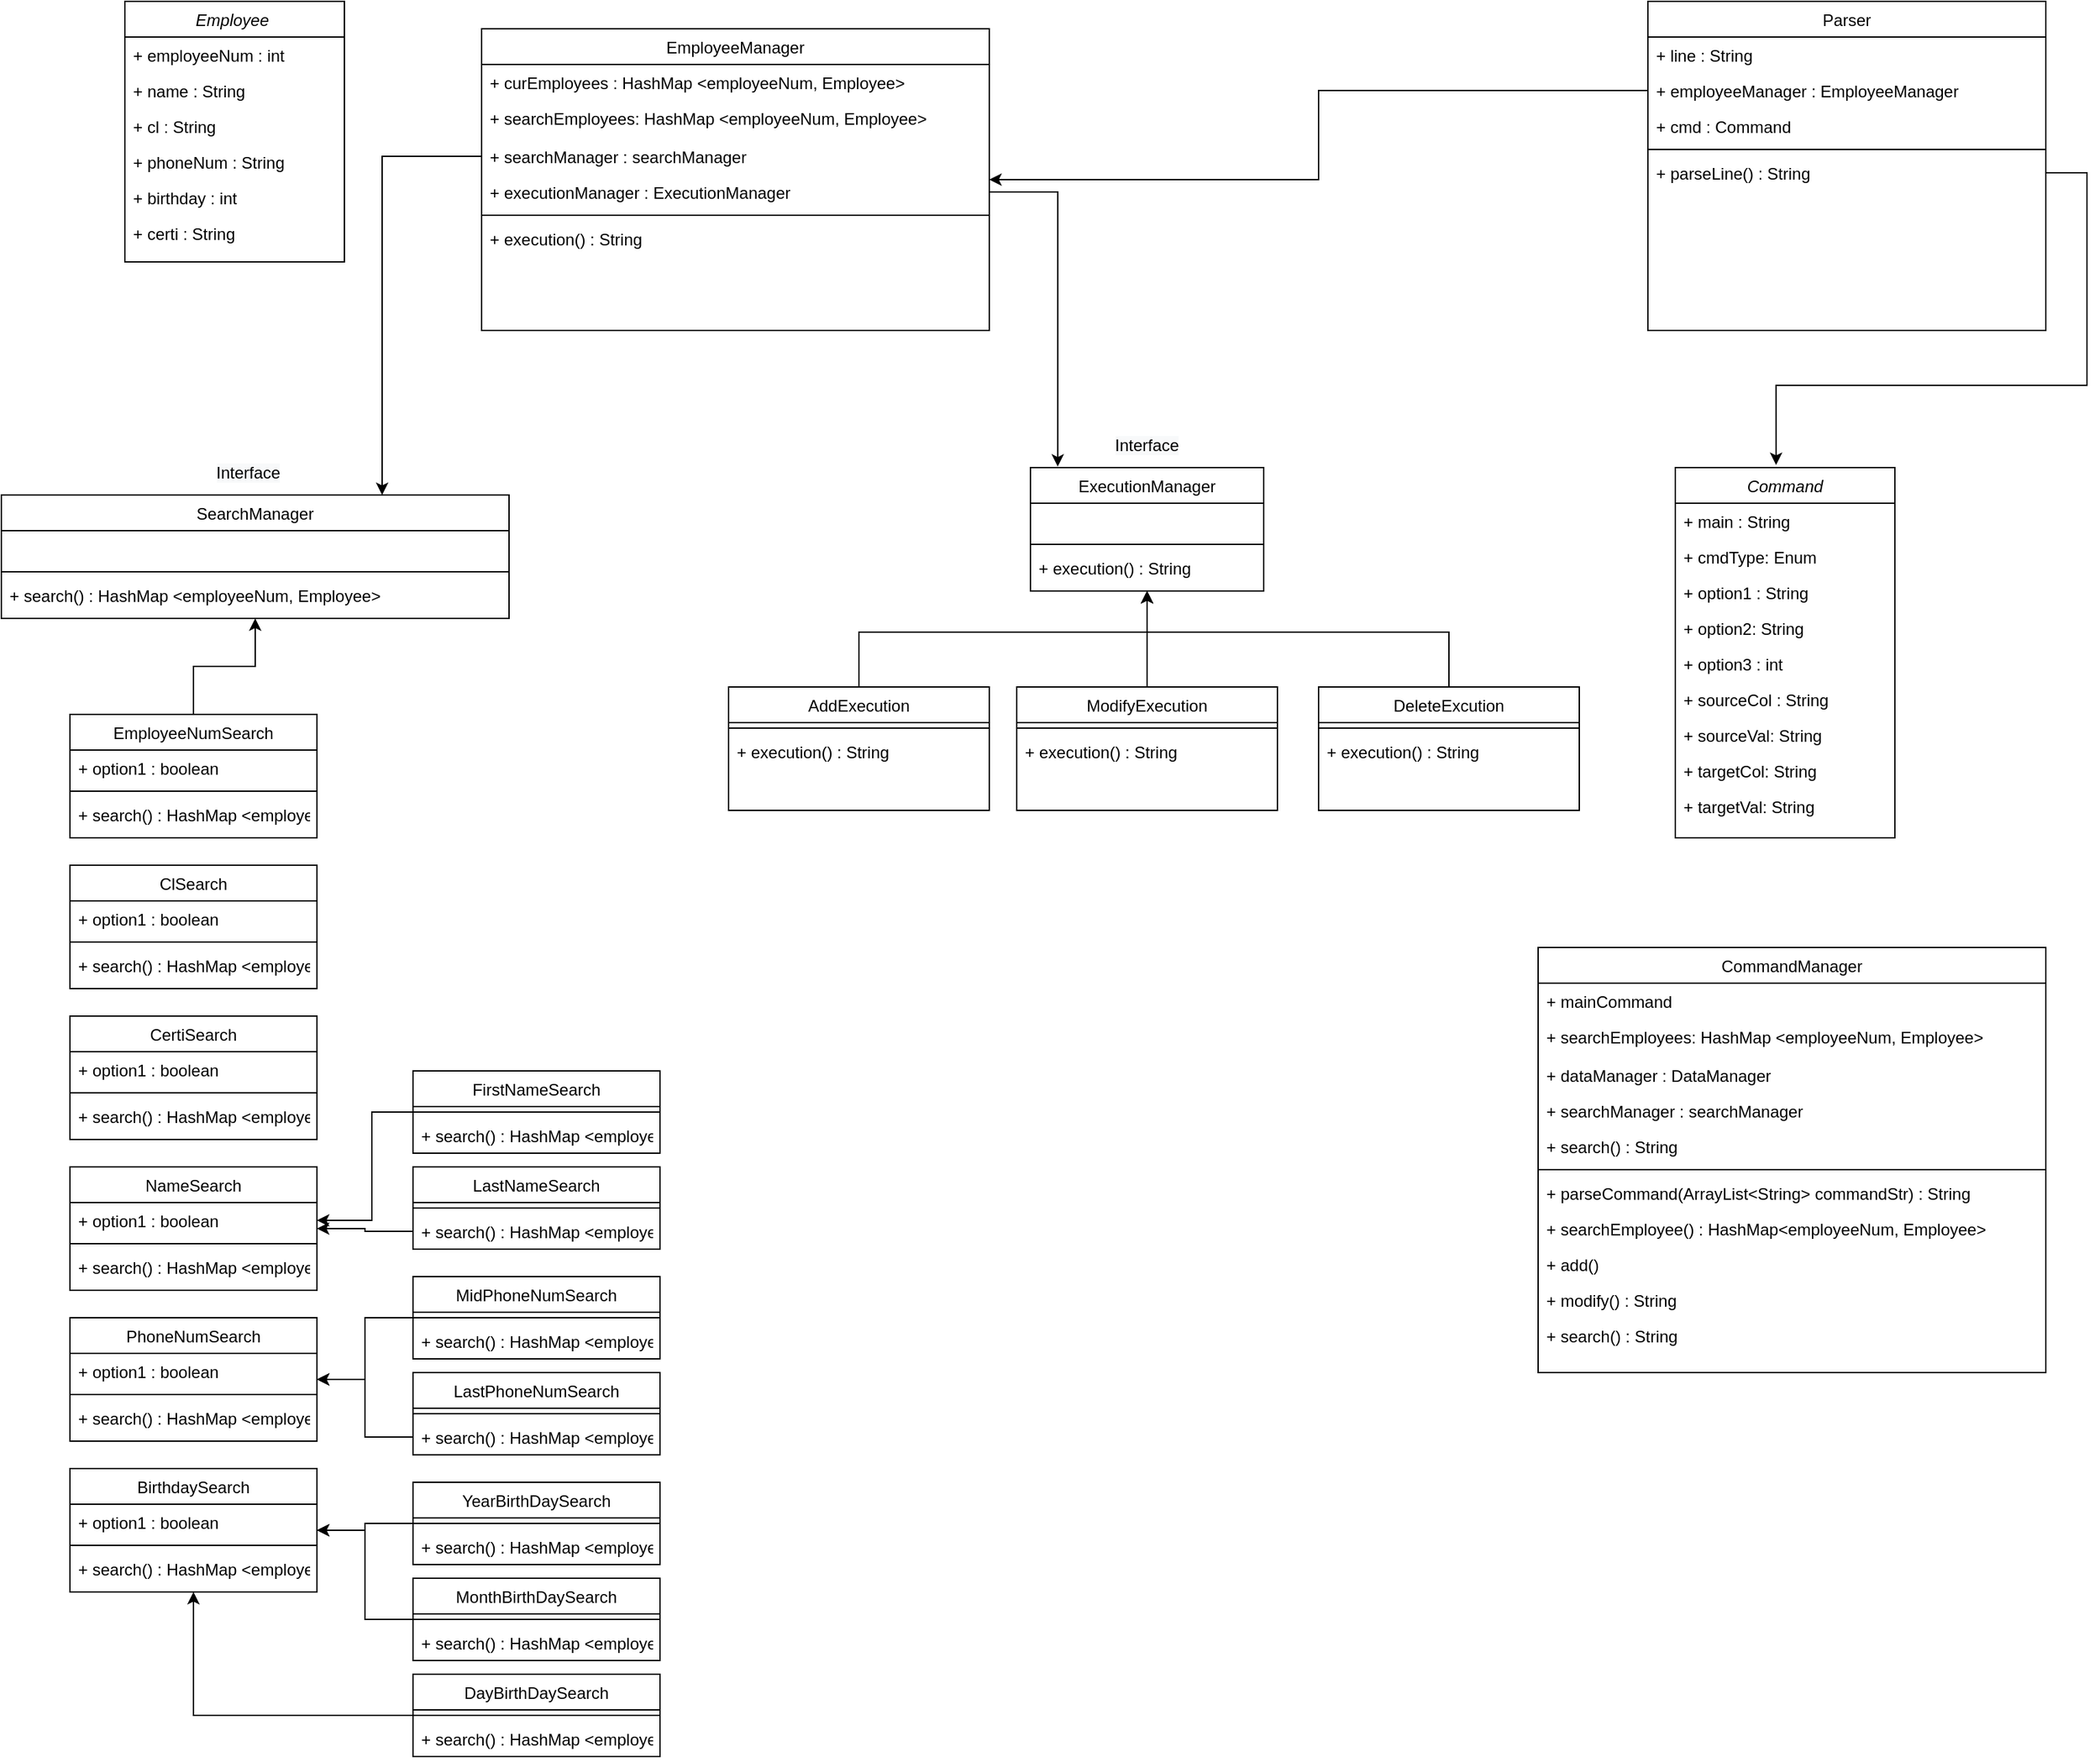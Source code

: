 <mxfile version="17.1.3" type="github">
  <diagram id="C5RBs43oDa-KdzZeNtuy" name="Page-1">
    <mxGraphModel dx="1673" dy="896" grid="1" gridSize="10" guides="1" tooltips="1" connect="1" arrows="1" fold="1" page="1" pageScale="1" pageWidth="2336" pageHeight="1654" math="0" shadow="0">
      <root>
        <mxCell id="WIyWlLk6GJQsqaUBKTNV-0" />
        <mxCell id="WIyWlLk6GJQsqaUBKTNV-1" parent="WIyWlLk6GJQsqaUBKTNV-0" />
        <mxCell id="zkfFHV4jXpPFQw0GAbJ--0" value="Employee " style="swimlane;fontStyle=2;align=center;verticalAlign=top;childLayout=stackLayout;horizontal=1;startSize=26;horizontalStack=0;resizeParent=1;resizeLast=0;collapsible=1;marginBottom=0;rounded=0;shadow=0;strokeWidth=1;" parent="WIyWlLk6GJQsqaUBKTNV-1" vertex="1">
          <mxGeometry x="100" y="180" width="160" height="190" as="geometry">
            <mxRectangle x="230" y="140" width="160" height="26" as="alternateBounds" />
          </mxGeometry>
        </mxCell>
        <mxCell id="zkfFHV4jXpPFQw0GAbJ--1" value="+ employeeNum : int" style="text;align=left;verticalAlign=top;spacingLeft=4;spacingRight=4;overflow=hidden;rotatable=0;points=[[0,0.5],[1,0.5]];portConstraint=eastwest;" parent="zkfFHV4jXpPFQw0GAbJ--0" vertex="1">
          <mxGeometry y="26" width="160" height="26" as="geometry" />
        </mxCell>
        <mxCell id="zkfFHV4jXpPFQw0GAbJ--2" value="+ name : String" style="text;align=left;verticalAlign=top;spacingLeft=4;spacingRight=4;overflow=hidden;rotatable=0;points=[[0,0.5],[1,0.5]];portConstraint=eastwest;rounded=0;shadow=0;html=0;" parent="zkfFHV4jXpPFQw0GAbJ--0" vertex="1">
          <mxGeometry y="52" width="160" height="26" as="geometry" />
        </mxCell>
        <mxCell id="zkfFHV4jXpPFQw0GAbJ--3" value="+ cl : String" style="text;align=left;verticalAlign=top;spacingLeft=4;spacingRight=4;overflow=hidden;rotatable=0;points=[[0,0.5],[1,0.5]];portConstraint=eastwest;rounded=0;shadow=0;html=0;" parent="zkfFHV4jXpPFQw0GAbJ--0" vertex="1">
          <mxGeometry y="78" width="160" height="26" as="geometry" />
        </mxCell>
        <mxCell id="xc-bG-OozDcKseXhNq61-0" value="+ phoneNum : String" style="text;align=left;verticalAlign=top;spacingLeft=4;spacingRight=4;overflow=hidden;rotatable=0;points=[[0,0.5],[1,0.5]];portConstraint=eastwest;rounded=0;shadow=0;html=0;" vertex="1" parent="zkfFHV4jXpPFQw0GAbJ--0">
          <mxGeometry y="104" width="160" height="26" as="geometry" />
        </mxCell>
        <mxCell id="xc-bG-OozDcKseXhNq61-1" value="+ birthday : int" style="text;align=left;verticalAlign=top;spacingLeft=4;spacingRight=4;overflow=hidden;rotatable=0;points=[[0,0.5],[1,0.5]];portConstraint=eastwest;rounded=0;shadow=0;html=0;" vertex="1" parent="zkfFHV4jXpPFQw0GAbJ--0">
          <mxGeometry y="130" width="160" height="26" as="geometry" />
        </mxCell>
        <mxCell id="xc-bG-OozDcKseXhNq61-2" value="+ certi : String" style="text;align=left;verticalAlign=top;spacingLeft=4;spacingRight=4;overflow=hidden;rotatable=0;points=[[0,0.5],[1,0.5]];portConstraint=eastwest;rounded=0;shadow=0;html=0;" vertex="1" parent="zkfFHV4jXpPFQw0GAbJ--0">
          <mxGeometry y="156" width="160" height="26" as="geometry" />
        </mxCell>
        <mxCell id="zkfFHV4jXpPFQw0GAbJ--17" value="EmployeeManager" style="swimlane;fontStyle=0;align=center;verticalAlign=top;childLayout=stackLayout;horizontal=1;startSize=26;horizontalStack=0;resizeParent=1;resizeLast=0;collapsible=1;marginBottom=0;rounded=0;shadow=0;strokeWidth=1;" parent="WIyWlLk6GJQsqaUBKTNV-1" vertex="1">
          <mxGeometry x="360" y="200" width="370" height="220" as="geometry">
            <mxRectangle x="550" y="140" width="160" height="26" as="alternateBounds" />
          </mxGeometry>
        </mxCell>
        <mxCell id="zkfFHV4jXpPFQw0GAbJ--18" value="+ curEmployees : HashMap &lt;employeeNum, Employee&gt;" style="text;align=left;verticalAlign=top;spacingLeft=4;spacingRight=4;overflow=hidden;rotatable=0;points=[[0,0.5],[1,0.5]];portConstraint=eastwest;" parent="zkfFHV4jXpPFQw0GAbJ--17" vertex="1">
          <mxGeometry y="26" width="370" height="26" as="geometry" />
        </mxCell>
        <mxCell id="zkfFHV4jXpPFQw0GAbJ--22" value="+ searchEmployees: HashMap &lt;employeeNum, Employee&gt;" style="text;align=left;verticalAlign=top;spacingLeft=4;spacingRight=4;overflow=hidden;rotatable=0;points=[[0,0.5],[1,0.5]];portConstraint=eastwest;rounded=0;shadow=0;html=0;" parent="zkfFHV4jXpPFQw0GAbJ--17" vertex="1">
          <mxGeometry y="52" width="370" height="28" as="geometry" />
        </mxCell>
        <mxCell id="xc-bG-OozDcKseXhNq61-7" value="+ searchManager : searchManager" style="text;align=left;verticalAlign=top;spacingLeft=4;spacingRight=4;overflow=hidden;rotatable=0;points=[[0,0.5],[1,0.5]];portConstraint=eastwest;" vertex="1" parent="zkfFHV4jXpPFQw0GAbJ--17">
          <mxGeometry y="80" width="370" height="26" as="geometry" />
        </mxCell>
        <mxCell id="xc-bG-OozDcKseXhNq61-8" value="+ executionManager : ExecutionManager" style="text;align=left;verticalAlign=top;spacingLeft=4;spacingRight=4;overflow=hidden;rotatable=0;points=[[0,0.5],[1,0.5]];portConstraint=eastwest;" vertex="1" parent="zkfFHV4jXpPFQw0GAbJ--17">
          <mxGeometry y="106" width="370" height="26" as="geometry" />
        </mxCell>
        <mxCell id="zkfFHV4jXpPFQw0GAbJ--23" value="" style="line;html=1;strokeWidth=1;align=left;verticalAlign=middle;spacingTop=-1;spacingLeft=3;spacingRight=3;rotatable=0;labelPosition=right;points=[];portConstraint=eastwest;" parent="zkfFHV4jXpPFQw0GAbJ--17" vertex="1">
          <mxGeometry y="132" width="370" height="8" as="geometry" />
        </mxCell>
        <mxCell id="xc-bG-OozDcKseXhNq61-9" value="+ execution() : String " style="text;align=left;verticalAlign=top;spacingLeft=4;spacingRight=4;overflow=hidden;rotatable=0;points=[[0,0.5],[1,0.5]];portConstraint=eastwest;" vertex="1" parent="zkfFHV4jXpPFQw0GAbJ--17">
          <mxGeometry y="140" width="370" height="26" as="geometry" />
        </mxCell>
        <mxCell id="xc-bG-OozDcKseXhNq61-25" value="CommandManager" style="swimlane;fontStyle=0;align=center;verticalAlign=top;childLayout=stackLayout;horizontal=1;startSize=26;horizontalStack=0;resizeParent=1;resizeLast=0;collapsible=1;marginBottom=0;rounded=0;shadow=0;strokeWidth=1;" vertex="1" parent="WIyWlLk6GJQsqaUBKTNV-1">
          <mxGeometry x="1130" y="870" width="370" height="310" as="geometry">
            <mxRectangle x="550" y="140" width="160" height="26" as="alternateBounds" />
          </mxGeometry>
        </mxCell>
        <mxCell id="xc-bG-OozDcKseXhNq61-26" value="+ mainCommand" style="text;align=left;verticalAlign=top;spacingLeft=4;spacingRight=4;overflow=hidden;rotatable=0;points=[[0,0.5],[1,0.5]];portConstraint=eastwest;" vertex="1" parent="xc-bG-OozDcKseXhNq61-25">
          <mxGeometry y="26" width="370" height="26" as="geometry" />
        </mxCell>
        <mxCell id="xc-bG-OozDcKseXhNq61-27" value="+ searchEmployees: HashMap &lt;employeeNum, Employee&gt;" style="text;align=left;verticalAlign=top;spacingLeft=4;spacingRight=4;overflow=hidden;rotatable=0;points=[[0,0.5],[1,0.5]];portConstraint=eastwest;rounded=0;shadow=0;html=0;" vertex="1" parent="xc-bG-OozDcKseXhNq61-25">
          <mxGeometry y="52" width="370" height="28" as="geometry" />
        </mxCell>
        <mxCell id="xc-bG-OozDcKseXhNq61-28" value="+ dataManager : DataManager" style="text;align=left;verticalAlign=top;spacingLeft=4;spacingRight=4;overflow=hidden;rotatable=0;points=[[0,0.5],[1,0.5]];portConstraint=eastwest;" vertex="1" parent="xc-bG-OozDcKseXhNq61-25">
          <mxGeometry y="80" width="370" height="26" as="geometry" />
        </mxCell>
        <mxCell id="xc-bG-OozDcKseXhNq61-29" value="+ searchManager : searchManager" style="text;align=left;verticalAlign=top;spacingLeft=4;spacingRight=4;overflow=hidden;rotatable=0;points=[[0,0.5],[1,0.5]];portConstraint=eastwest;" vertex="1" parent="xc-bG-OozDcKseXhNq61-25">
          <mxGeometry y="106" width="370" height="26" as="geometry" />
        </mxCell>
        <mxCell id="xc-bG-OozDcKseXhNq61-30" value="+ search() : String " style="text;align=left;verticalAlign=top;spacingLeft=4;spacingRight=4;overflow=hidden;rotatable=0;points=[[0,0.5],[1,0.5]];portConstraint=eastwest;" vertex="1" parent="xc-bG-OozDcKseXhNq61-25">
          <mxGeometry y="132" width="370" height="26" as="geometry" />
        </mxCell>
        <mxCell id="xc-bG-OozDcKseXhNq61-31" value="" style="line;html=1;strokeWidth=1;align=left;verticalAlign=middle;spacingTop=-1;spacingLeft=3;spacingRight=3;rotatable=0;labelPosition=right;points=[];portConstraint=eastwest;" vertex="1" parent="xc-bG-OozDcKseXhNq61-25">
          <mxGeometry y="158" width="370" height="8" as="geometry" />
        </mxCell>
        <mxCell id="xc-bG-OozDcKseXhNq61-32" value="+ parseCommand(ArrayList&lt;String&gt; commandStr) : String " style="text;align=left;verticalAlign=top;spacingLeft=4;spacingRight=4;overflow=hidden;rotatable=0;points=[[0,0.5],[1,0.5]];portConstraint=eastwest;" vertex="1" parent="xc-bG-OozDcKseXhNq61-25">
          <mxGeometry y="166" width="370" height="26" as="geometry" />
        </mxCell>
        <mxCell id="xc-bG-OozDcKseXhNq61-33" value="+ searchEmployee() : HashMap&lt;employeeNum, Employee&gt; " style="text;align=left;verticalAlign=top;spacingLeft=4;spacingRight=4;overflow=hidden;rotatable=0;points=[[0,0.5],[1,0.5]];portConstraint=eastwest;" vertex="1" parent="xc-bG-OozDcKseXhNq61-25">
          <mxGeometry y="192" width="370" height="26" as="geometry" />
        </mxCell>
        <mxCell id="xc-bG-OozDcKseXhNq61-34" value="+ add() " style="text;align=left;verticalAlign=top;spacingLeft=4;spacingRight=4;overflow=hidden;rotatable=0;points=[[0,0.5],[1,0.5]];portConstraint=eastwest;" vertex="1" parent="xc-bG-OozDcKseXhNq61-25">
          <mxGeometry y="218" width="370" height="26" as="geometry" />
        </mxCell>
        <mxCell id="xc-bG-OozDcKseXhNq61-35" value="+ modify() : String " style="text;align=left;verticalAlign=top;spacingLeft=4;spacingRight=4;overflow=hidden;rotatable=0;points=[[0,0.5],[1,0.5]];portConstraint=eastwest;" vertex="1" parent="xc-bG-OozDcKseXhNq61-25">
          <mxGeometry y="244" width="370" height="26" as="geometry" />
        </mxCell>
        <mxCell id="xc-bG-OozDcKseXhNq61-36" value="+ search() : String " style="text;align=left;verticalAlign=top;spacingLeft=4;spacingRight=4;overflow=hidden;rotatable=0;points=[[0,0.5],[1,0.5]];portConstraint=eastwest;" vertex="1" parent="xc-bG-OozDcKseXhNq61-25">
          <mxGeometry y="270" width="370" height="26" as="geometry" />
        </mxCell>
        <mxCell id="xc-bG-OozDcKseXhNq61-37" value="Command" style="swimlane;fontStyle=2;align=center;verticalAlign=top;childLayout=stackLayout;horizontal=1;startSize=26;horizontalStack=0;resizeParent=1;resizeLast=0;collapsible=1;marginBottom=0;rounded=0;shadow=0;strokeWidth=1;" vertex="1" parent="WIyWlLk6GJQsqaUBKTNV-1">
          <mxGeometry x="1230" y="520" width="160" height="270" as="geometry">
            <mxRectangle x="230" y="140" width="160" height="26" as="alternateBounds" />
          </mxGeometry>
        </mxCell>
        <mxCell id="xc-bG-OozDcKseXhNq61-38" value="+ main : String" style="text;align=left;verticalAlign=top;spacingLeft=4;spacingRight=4;overflow=hidden;rotatable=0;points=[[0,0.5],[1,0.5]];portConstraint=eastwest;" vertex="1" parent="xc-bG-OozDcKseXhNq61-37">
          <mxGeometry y="26" width="160" height="26" as="geometry" />
        </mxCell>
        <mxCell id="xc-bG-OozDcKseXhNq61-39" value="+ cmdType: Enum" style="text;align=left;verticalAlign=top;spacingLeft=4;spacingRight=4;overflow=hidden;rotatable=0;points=[[0,0.5],[1,0.5]];portConstraint=eastwest;rounded=0;shadow=0;html=0;" vertex="1" parent="xc-bG-OozDcKseXhNq61-37">
          <mxGeometry y="52" width="160" height="26" as="geometry" />
        </mxCell>
        <mxCell id="xc-bG-OozDcKseXhNq61-40" value="+ option1 : String" style="text;align=left;verticalAlign=top;spacingLeft=4;spacingRight=4;overflow=hidden;rotatable=0;points=[[0,0.5],[1,0.5]];portConstraint=eastwest;rounded=0;shadow=0;html=0;" vertex="1" parent="xc-bG-OozDcKseXhNq61-37">
          <mxGeometry y="78" width="160" height="26" as="geometry" />
        </mxCell>
        <mxCell id="xc-bG-OozDcKseXhNq61-41" value="+ option2: String" style="text;align=left;verticalAlign=top;spacingLeft=4;spacingRight=4;overflow=hidden;rotatable=0;points=[[0,0.5],[1,0.5]];portConstraint=eastwest;rounded=0;shadow=0;html=0;" vertex="1" parent="xc-bG-OozDcKseXhNq61-37">
          <mxGeometry y="104" width="160" height="26" as="geometry" />
        </mxCell>
        <mxCell id="xc-bG-OozDcKseXhNq61-42" value="+ option3 : int" style="text;align=left;verticalAlign=top;spacingLeft=4;spacingRight=4;overflow=hidden;rotatable=0;points=[[0,0.5],[1,0.5]];portConstraint=eastwest;rounded=0;shadow=0;html=0;" vertex="1" parent="xc-bG-OozDcKseXhNq61-37">
          <mxGeometry y="130" width="160" height="26" as="geometry" />
        </mxCell>
        <mxCell id="xc-bG-OozDcKseXhNq61-43" value="+ sourceCol : String" style="text;align=left;verticalAlign=top;spacingLeft=4;spacingRight=4;overflow=hidden;rotatable=0;points=[[0,0.5],[1,0.5]];portConstraint=eastwest;rounded=0;shadow=0;html=0;" vertex="1" parent="xc-bG-OozDcKseXhNq61-37">
          <mxGeometry y="156" width="160" height="26" as="geometry" />
        </mxCell>
        <mxCell id="xc-bG-OozDcKseXhNq61-61" value="+ sourceVal: String" style="text;align=left;verticalAlign=top;spacingLeft=4;spacingRight=4;overflow=hidden;rotatable=0;points=[[0,0.5],[1,0.5]];portConstraint=eastwest;rounded=0;shadow=0;html=0;" vertex="1" parent="xc-bG-OozDcKseXhNq61-37">
          <mxGeometry y="182" width="160" height="26" as="geometry" />
        </mxCell>
        <mxCell id="xc-bG-OozDcKseXhNq61-62" value="+ targetCol: String" style="text;align=left;verticalAlign=top;spacingLeft=4;spacingRight=4;overflow=hidden;rotatable=0;points=[[0,0.5],[1,0.5]];portConstraint=eastwest;rounded=0;shadow=0;html=0;" vertex="1" parent="xc-bG-OozDcKseXhNq61-37">
          <mxGeometry y="208" width="160" height="26" as="geometry" />
        </mxCell>
        <mxCell id="xc-bG-OozDcKseXhNq61-63" value="+ targetVal: String" style="text;align=left;verticalAlign=top;spacingLeft=4;spacingRight=4;overflow=hidden;rotatable=0;points=[[0,0.5],[1,0.5]];portConstraint=eastwest;rounded=0;shadow=0;html=0;" vertex="1" parent="xc-bG-OozDcKseXhNq61-37">
          <mxGeometry y="234" width="160" height="26" as="geometry" />
        </mxCell>
        <mxCell id="xc-bG-OozDcKseXhNq61-44" value="Parser" style="swimlane;fontStyle=0;align=center;verticalAlign=top;childLayout=stackLayout;horizontal=1;startSize=26;horizontalStack=0;resizeParent=1;resizeLast=0;collapsible=1;marginBottom=0;rounded=0;shadow=0;strokeWidth=1;" vertex="1" parent="WIyWlLk6GJQsqaUBKTNV-1">
          <mxGeometry x="1210" y="180" width="290" height="240" as="geometry">
            <mxRectangle x="550" y="140" width="160" height="26" as="alternateBounds" />
          </mxGeometry>
        </mxCell>
        <mxCell id="xc-bG-OozDcKseXhNq61-45" value="+ line : String" style="text;align=left;verticalAlign=top;spacingLeft=4;spacingRight=4;overflow=hidden;rotatable=0;points=[[0,0.5],[1,0.5]];portConstraint=eastwest;" vertex="1" parent="xc-bG-OozDcKseXhNq61-44">
          <mxGeometry y="26" width="290" height="26" as="geometry" />
        </mxCell>
        <mxCell id="xc-bG-OozDcKseXhNq61-51" value="+ employeeManager : EmployeeManager" style="text;align=left;verticalAlign=top;spacingLeft=4;spacingRight=4;overflow=hidden;rotatable=0;points=[[0,0.5],[1,0.5]];portConstraint=eastwest;" vertex="1" parent="xc-bG-OozDcKseXhNq61-44">
          <mxGeometry y="52" width="290" height="26" as="geometry" />
        </mxCell>
        <mxCell id="xc-bG-OozDcKseXhNq61-183" value="+ cmd : Command" style="text;align=left;verticalAlign=top;spacingLeft=4;spacingRight=4;overflow=hidden;rotatable=0;points=[[0,0.5],[1,0.5]];portConstraint=eastwest;" vertex="1" parent="xc-bG-OozDcKseXhNq61-44">
          <mxGeometry y="78" width="290" height="26" as="geometry" />
        </mxCell>
        <mxCell id="xc-bG-OozDcKseXhNq61-50" value="" style="line;html=1;strokeWidth=1;align=left;verticalAlign=middle;spacingTop=-1;spacingLeft=3;spacingRight=3;rotatable=0;labelPosition=right;points=[];portConstraint=eastwest;" vertex="1" parent="xc-bG-OozDcKseXhNq61-44">
          <mxGeometry y="104" width="290" height="8" as="geometry" />
        </mxCell>
        <mxCell id="xc-bG-OozDcKseXhNq61-182" value="+ parseLine() : String " style="text;align=left;verticalAlign=top;spacingLeft=4;spacingRight=4;overflow=hidden;rotatable=0;points=[[0,0.5],[1,0.5]];portConstraint=eastwest;" vertex="1" parent="xc-bG-OozDcKseXhNq61-44">
          <mxGeometry y="112" width="290" height="26" as="geometry" />
        </mxCell>
        <mxCell id="xc-bG-OozDcKseXhNq61-64" value="ExecutionManager" style="swimlane;fontStyle=0;align=center;verticalAlign=top;childLayout=stackLayout;horizontal=1;startSize=26;horizontalStack=0;resizeParent=1;resizeLast=0;collapsible=1;marginBottom=0;rounded=0;shadow=0;strokeWidth=1;" vertex="1" parent="WIyWlLk6GJQsqaUBKTNV-1">
          <mxGeometry x="760" y="520" width="170" height="90" as="geometry">
            <mxRectangle x="550" y="140" width="160" height="26" as="alternateBounds" />
          </mxGeometry>
        </mxCell>
        <mxCell id="xc-bG-OozDcKseXhNq61-65" value=" " style="text;align=left;verticalAlign=top;spacingLeft=4;spacingRight=4;overflow=hidden;rotatable=0;points=[[0,0.5],[1,0.5]];portConstraint=eastwest;" vertex="1" parent="xc-bG-OozDcKseXhNq61-64">
          <mxGeometry y="26" width="170" height="26" as="geometry" />
        </mxCell>
        <mxCell id="xc-bG-OozDcKseXhNq61-70" value="" style="line;html=1;strokeWidth=1;align=left;verticalAlign=middle;spacingTop=-1;spacingLeft=3;spacingRight=3;rotatable=0;labelPosition=right;points=[];portConstraint=eastwest;" vertex="1" parent="xc-bG-OozDcKseXhNq61-64">
          <mxGeometry y="52" width="170" height="8" as="geometry" />
        </mxCell>
        <mxCell id="xc-bG-OozDcKseXhNq61-91" value="+ execution() : String" style="text;align=left;verticalAlign=top;spacingLeft=4;spacingRight=4;overflow=hidden;rotatable=0;points=[[0,0.5],[1,0.5]];portConstraint=eastwest;" vertex="1" parent="xc-bG-OozDcKseXhNq61-64">
          <mxGeometry y="60" width="170" height="26" as="geometry" />
        </mxCell>
        <mxCell id="xc-bG-OozDcKseXhNq61-76" value="&lt;span style=&quot;color: rgb(0, 0, 0); font-family: helvetica; font-size: 12px; font-style: normal; font-weight: 400; letter-spacing: normal; text-indent: 0px; text-transform: none; word-spacing: 0px; background-color: rgb(248, 249, 250); display: inline; float: none;&quot;&gt;Interface&lt;/span&gt;" style="text;whiteSpace=wrap;html=1;align=center;" vertex="1" parent="WIyWlLk6GJQsqaUBKTNV-1">
          <mxGeometry x="805" y="490" width="80" height="30" as="geometry" />
        </mxCell>
        <mxCell id="xc-bG-OozDcKseXhNq61-96" style="edgeStyle=orthogonalEdgeStyle;rounded=0;orthogonalLoop=1;jettySize=auto;html=1;" edge="1" parent="WIyWlLk6GJQsqaUBKTNV-1" source="xc-bG-OozDcKseXhNq61-77" target="xc-bG-OozDcKseXhNq61-64">
          <mxGeometry relative="1" as="geometry">
            <Array as="points">
              <mxPoint x="635" y="640" />
              <mxPoint x="845" y="640" />
            </Array>
          </mxGeometry>
        </mxCell>
        <mxCell id="xc-bG-OozDcKseXhNq61-77" value="AddExecution" style="swimlane;fontStyle=0;align=center;verticalAlign=top;childLayout=stackLayout;horizontal=1;startSize=26;horizontalStack=0;resizeParent=1;resizeLast=0;collapsible=1;marginBottom=0;rounded=0;shadow=0;strokeWidth=1;" vertex="1" parent="WIyWlLk6GJQsqaUBKTNV-1">
          <mxGeometry x="540" y="680" width="190" height="90" as="geometry">
            <mxRectangle x="550" y="140" width="160" height="26" as="alternateBounds" />
          </mxGeometry>
        </mxCell>
        <mxCell id="xc-bG-OozDcKseXhNq61-79" value="" style="line;html=1;strokeWidth=1;align=left;verticalAlign=middle;spacingTop=-1;spacingLeft=3;spacingRight=3;rotatable=0;labelPosition=right;points=[];portConstraint=eastwest;" vertex="1" parent="xc-bG-OozDcKseXhNq61-77">
          <mxGeometry y="26" width="190" height="8" as="geometry" />
        </mxCell>
        <mxCell id="xc-bG-OozDcKseXhNq61-103" value="+ execution() : String" style="text;align=left;verticalAlign=top;spacingLeft=4;spacingRight=4;overflow=hidden;rotatable=0;points=[[0,0.5],[1,0.5]];portConstraint=eastwest;" vertex="1" parent="xc-bG-OozDcKseXhNq61-77">
          <mxGeometry y="34" width="190" height="26" as="geometry" />
        </mxCell>
        <mxCell id="xc-bG-OozDcKseXhNq61-110" style="edgeStyle=orthogonalEdgeStyle;rounded=0;orthogonalLoop=1;jettySize=auto;html=1;" edge="1" parent="WIyWlLk6GJQsqaUBKTNV-1" source="xc-bG-OozDcKseXhNq61-81" target="xc-bG-OozDcKseXhNq61-106">
          <mxGeometry relative="1" as="geometry" />
        </mxCell>
        <mxCell id="xc-bG-OozDcKseXhNq61-81" value="EmployeeNumSearch" style="swimlane;fontStyle=0;align=center;verticalAlign=top;childLayout=stackLayout;horizontal=1;startSize=26;horizontalStack=0;resizeParent=1;resizeLast=0;collapsible=1;marginBottom=0;rounded=0;shadow=0;strokeWidth=1;" vertex="1" parent="WIyWlLk6GJQsqaUBKTNV-1">
          <mxGeometry x="60" y="700" width="180" height="90" as="geometry">
            <mxRectangle x="550" y="140" width="160" height="26" as="alternateBounds" />
          </mxGeometry>
        </mxCell>
        <mxCell id="xc-bG-OozDcKseXhNq61-82" value="+ option1 : boolean" style="text;align=left;verticalAlign=top;spacingLeft=4;spacingRight=4;overflow=hidden;rotatable=0;points=[[0,0.5],[1,0.5]];portConstraint=eastwest;" vertex="1" parent="xc-bG-OozDcKseXhNq61-81">
          <mxGeometry y="26" width="180" height="26" as="geometry" />
        </mxCell>
        <mxCell id="xc-bG-OozDcKseXhNq61-83" value="" style="line;html=1;strokeWidth=1;align=left;verticalAlign=middle;spacingTop=-1;spacingLeft=3;spacingRight=3;rotatable=0;labelPosition=right;points=[];portConstraint=eastwest;" vertex="1" parent="xc-bG-OozDcKseXhNq61-81">
          <mxGeometry y="52" width="180" height="8" as="geometry" />
        </mxCell>
        <mxCell id="xc-bG-OozDcKseXhNq61-125" value="+ search() : HashMap &lt;employeeNum, Employee&gt;" style="text;align=left;verticalAlign=top;spacingLeft=4;spacingRight=4;overflow=hidden;rotatable=0;points=[[0,0.5],[1,0.5]];portConstraint=eastwest;" vertex="1" parent="xc-bG-OozDcKseXhNq61-81">
          <mxGeometry y="60" width="180" height="26" as="geometry" />
        </mxCell>
        <mxCell id="xc-bG-OozDcKseXhNq61-97" style="edgeStyle=orthogonalEdgeStyle;rounded=0;orthogonalLoop=1;jettySize=auto;html=1;" edge="1" parent="WIyWlLk6GJQsqaUBKTNV-1" source="xc-bG-OozDcKseXhNq61-84" target="xc-bG-OozDcKseXhNq61-64">
          <mxGeometry relative="1" as="geometry" />
        </mxCell>
        <mxCell id="xc-bG-OozDcKseXhNq61-84" value="ModifyExecution" style="swimlane;fontStyle=0;align=center;verticalAlign=top;childLayout=stackLayout;horizontal=1;startSize=26;horizontalStack=0;resizeParent=1;resizeLast=0;collapsible=1;marginBottom=0;rounded=0;shadow=0;strokeWidth=1;" vertex="1" parent="WIyWlLk6GJQsqaUBKTNV-1">
          <mxGeometry x="750" y="680" width="190" height="90" as="geometry">
            <mxRectangle x="550" y="140" width="160" height="26" as="alternateBounds" />
          </mxGeometry>
        </mxCell>
        <mxCell id="xc-bG-OozDcKseXhNq61-86" value="" style="line;html=1;strokeWidth=1;align=left;verticalAlign=middle;spacingTop=-1;spacingLeft=3;spacingRight=3;rotatable=0;labelPosition=right;points=[];portConstraint=eastwest;" vertex="1" parent="xc-bG-OozDcKseXhNq61-84">
          <mxGeometry y="26" width="190" height="8" as="geometry" />
        </mxCell>
        <mxCell id="xc-bG-OozDcKseXhNq61-104" value="+ execution() : String" style="text;align=left;verticalAlign=top;spacingLeft=4;spacingRight=4;overflow=hidden;rotatable=0;points=[[0,0.5],[1,0.5]];portConstraint=eastwest;" vertex="1" parent="xc-bG-OozDcKseXhNq61-84">
          <mxGeometry y="34" width="190" height="26" as="geometry" />
        </mxCell>
        <mxCell id="xc-bG-OozDcKseXhNq61-111" style="edgeStyle=orthogonalEdgeStyle;rounded=0;orthogonalLoop=1;jettySize=auto;html=1;entryX=0.5;entryY=1;entryDx=0;entryDy=0;" edge="1" parent="WIyWlLk6GJQsqaUBKTNV-1" source="xc-bG-OozDcKseXhNq61-88" target="xc-bG-OozDcKseXhNq61-64">
          <mxGeometry relative="1" as="geometry">
            <Array as="points">
              <mxPoint x="1065" y="640" />
              <mxPoint x="845" y="640" />
            </Array>
          </mxGeometry>
        </mxCell>
        <mxCell id="xc-bG-OozDcKseXhNq61-88" value="DeleteExcution" style="swimlane;fontStyle=0;align=center;verticalAlign=top;childLayout=stackLayout;horizontal=1;startSize=26;horizontalStack=0;resizeParent=1;resizeLast=0;collapsible=1;marginBottom=0;rounded=0;shadow=0;strokeWidth=1;" vertex="1" parent="WIyWlLk6GJQsqaUBKTNV-1">
          <mxGeometry x="970" y="680" width="190" height="90" as="geometry">
            <mxRectangle x="550" y="140" width="160" height="26" as="alternateBounds" />
          </mxGeometry>
        </mxCell>
        <mxCell id="xc-bG-OozDcKseXhNq61-90" value="" style="line;html=1;strokeWidth=1;align=left;verticalAlign=middle;spacingTop=-1;spacingLeft=3;spacingRight=3;rotatable=0;labelPosition=right;points=[];portConstraint=eastwest;" vertex="1" parent="xc-bG-OozDcKseXhNq61-88">
          <mxGeometry y="26" width="190" height="8" as="geometry" />
        </mxCell>
        <mxCell id="xc-bG-OozDcKseXhNq61-105" value="+ execution() : String" style="text;align=left;verticalAlign=top;spacingLeft=4;spacingRight=4;overflow=hidden;rotatable=0;points=[[0,0.5],[1,0.5]];portConstraint=eastwest;" vertex="1" parent="xc-bG-OozDcKseXhNq61-88">
          <mxGeometry y="34" width="190" height="26" as="geometry" />
        </mxCell>
        <mxCell id="xc-bG-OozDcKseXhNq61-106" value="SearchManager" style="swimlane;fontStyle=0;align=center;verticalAlign=top;childLayout=stackLayout;horizontal=1;startSize=26;horizontalStack=0;resizeParent=1;resizeLast=0;collapsible=1;marginBottom=0;rounded=0;shadow=0;strokeWidth=1;" vertex="1" parent="WIyWlLk6GJQsqaUBKTNV-1">
          <mxGeometry x="10" y="540" width="370" height="90" as="geometry">
            <mxRectangle x="550" y="140" width="160" height="26" as="alternateBounds" />
          </mxGeometry>
        </mxCell>
        <mxCell id="xc-bG-OozDcKseXhNq61-107" value=" " style="text;align=left;verticalAlign=top;spacingLeft=4;spacingRight=4;overflow=hidden;rotatable=0;points=[[0,0.5],[1,0.5]];portConstraint=eastwest;" vertex="1" parent="xc-bG-OozDcKseXhNq61-106">
          <mxGeometry y="26" width="370" height="26" as="geometry" />
        </mxCell>
        <mxCell id="xc-bG-OozDcKseXhNq61-108" value="" style="line;html=1;strokeWidth=1;align=left;verticalAlign=middle;spacingTop=-1;spacingLeft=3;spacingRight=3;rotatable=0;labelPosition=right;points=[];portConstraint=eastwest;" vertex="1" parent="xc-bG-OozDcKseXhNq61-106">
          <mxGeometry y="52" width="370" height="8" as="geometry" />
        </mxCell>
        <mxCell id="xc-bG-OozDcKseXhNq61-109" value="+ search() : HashMap &lt;employeeNum, Employee&gt;" style="text;align=left;verticalAlign=top;spacingLeft=4;spacingRight=4;overflow=hidden;rotatable=0;points=[[0,0.5],[1,0.5]];portConstraint=eastwest;" vertex="1" parent="xc-bG-OozDcKseXhNq61-106">
          <mxGeometry y="60" width="370" height="26" as="geometry" />
        </mxCell>
        <mxCell id="xc-bG-OozDcKseXhNq61-112" value="&lt;span style=&quot;color: rgb(0, 0, 0); font-family: helvetica; font-size: 12px; font-style: normal; font-weight: 400; letter-spacing: normal; text-indent: 0px; text-transform: none; word-spacing: 0px; background-color: rgb(248, 249, 250); display: inline; float: none;&quot;&gt;Interface&lt;/span&gt;" style="text;whiteSpace=wrap;html=1;align=center;" vertex="1" parent="WIyWlLk6GJQsqaUBKTNV-1">
          <mxGeometry x="150" y="510" width="80" height="30" as="geometry" />
        </mxCell>
        <mxCell id="xc-bG-OozDcKseXhNq61-113" value="NameSearch" style="swimlane;fontStyle=0;align=center;verticalAlign=top;childLayout=stackLayout;horizontal=1;startSize=26;horizontalStack=0;resizeParent=1;resizeLast=0;collapsible=1;marginBottom=0;rounded=0;shadow=0;strokeWidth=1;" vertex="1" parent="WIyWlLk6GJQsqaUBKTNV-1">
          <mxGeometry x="60" y="1030" width="180" height="90" as="geometry">
            <mxRectangle x="550" y="140" width="160" height="26" as="alternateBounds" />
          </mxGeometry>
        </mxCell>
        <mxCell id="xc-bG-OozDcKseXhNq61-114" value="+ option1 : boolean" style="text;align=left;verticalAlign=top;spacingLeft=4;spacingRight=4;overflow=hidden;rotatable=0;points=[[0,0.5],[1,0.5]];portConstraint=eastwest;" vertex="1" parent="xc-bG-OozDcKseXhNq61-113">
          <mxGeometry y="26" width="180" height="26" as="geometry" />
        </mxCell>
        <mxCell id="xc-bG-OozDcKseXhNq61-115" value="" style="line;html=1;strokeWidth=1;align=left;verticalAlign=middle;spacingTop=-1;spacingLeft=3;spacingRight=3;rotatable=0;labelPosition=right;points=[];portConstraint=eastwest;" vertex="1" parent="xc-bG-OozDcKseXhNq61-113">
          <mxGeometry y="52" width="180" height="8" as="geometry" />
        </mxCell>
        <mxCell id="xc-bG-OozDcKseXhNq61-116" value="+ search() : HashMap &lt;employeeNum, Employee&gt;" style="text;align=left;verticalAlign=top;spacingLeft=4;spacingRight=4;overflow=hidden;rotatable=0;points=[[0,0.5],[1,0.5]];portConstraint=eastwest;" vertex="1" parent="xc-bG-OozDcKseXhNq61-113">
          <mxGeometry y="60" width="180" height="26" as="geometry" />
        </mxCell>
        <mxCell id="xc-bG-OozDcKseXhNq61-126" value="PhoneNumSearch" style="swimlane;fontStyle=0;align=center;verticalAlign=top;childLayout=stackLayout;horizontal=1;startSize=26;horizontalStack=0;resizeParent=1;resizeLast=0;collapsible=1;marginBottom=0;rounded=0;shadow=0;strokeWidth=1;" vertex="1" parent="WIyWlLk6GJQsqaUBKTNV-1">
          <mxGeometry x="60" y="1140" width="180" height="90" as="geometry">
            <mxRectangle x="550" y="140" width="160" height="26" as="alternateBounds" />
          </mxGeometry>
        </mxCell>
        <mxCell id="xc-bG-OozDcKseXhNq61-127" value="+ option1 : boolean" style="text;align=left;verticalAlign=top;spacingLeft=4;spacingRight=4;overflow=hidden;rotatable=0;points=[[0,0.5],[1,0.5]];portConstraint=eastwest;" vertex="1" parent="xc-bG-OozDcKseXhNq61-126">
          <mxGeometry y="26" width="180" height="26" as="geometry" />
        </mxCell>
        <mxCell id="xc-bG-OozDcKseXhNq61-128" value="" style="line;html=1;strokeWidth=1;align=left;verticalAlign=middle;spacingTop=-1;spacingLeft=3;spacingRight=3;rotatable=0;labelPosition=right;points=[];portConstraint=eastwest;" vertex="1" parent="xc-bG-OozDcKseXhNq61-126">
          <mxGeometry y="52" width="180" height="8" as="geometry" />
        </mxCell>
        <mxCell id="xc-bG-OozDcKseXhNq61-129" value="+ search() : HashMap &lt;employeeNum, Employee&gt;" style="text;align=left;verticalAlign=top;spacingLeft=4;spacingRight=4;overflow=hidden;rotatable=0;points=[[0,0.5],[1,0.5]];portConstraint=eastwest;" vertex="1" parent="xc-bG-OozDcKseXhNq61-126">
          <mxGeometry y="60" width="180" height="26" as="geometry" />
        </mxCell>
        <mxCell id="xc-bG-OozDcKseXhNq61-130" value="ClSearch" style="swimlane;fontStyle=0;align=center;verticalAlign=top;childLayout=stackLayout;horizontal=1;startSize=26;horizontalStack=0;resizeParent=1;resizeLast=0;collapsible=1;marginBottom=0;rounded=0;shadow=0;strokeWidth=1;" vertex="1" parent="WIyWlLk6GJQsqaUBKTNV-1">
          <mxGeometry x="60" y="810" width="180" height="90" as="geometry">
            <mxRectangle x="550" y="140" width="160" height="26" as="alternateBounds" />
          </mxGeometry>
        </mxCell>
        <mxCell id="xc-bG-OozDcKseXhNq61-131" value="+ option1 : boolean" style="text;align=left;verticalAlign=top;spacingLeft=4;spacingRight=4;overflow=hidden;rotatable=0;points=[[0,0.5],[1,0.5]];portConstraint=eastwest;" vertex="1" parent="xc-bG-OozDcKseXhNq61-130">
          <mxGeometry y="26" width="180" height="26" as="geometry" />
        </mxCell>
        <mxCell id="xc-bG-OozDcKseXhNq61-132" value="" style="line;html=1;strokeWidth=1;align=left;verticalAlign=middle;spacingTop=-1;spacingLeft=3;spacingRight=3;rotatable=0;labelPosition=right;points=[];portConstraint=eastwest;" vertex="1" parent="xc-bG-OozDcKseXhNq61-130">
          <mxGeometry y="52" width="180" height="8" as="geometry" />
        </mxCell>
        <mxCell id="xc-bG-OozDcKseXhNq61-133" value="+ search() : HashMap &lt;employeeNum, Employee&gt;" style="text;align=left;verticalAlign=top;spacingLeft=4;spacingRight=4;overflow=hidden;rotatable=0;points=[[0,0.5],[1,0.5]];portConstraint=eastwest;" vertex="1" parent="xc-bG-OozDcKseXhNq61-130">
          <mxGeometry y="60" width="180" height="26" as="geometry" />
        </mxCell>
        <mxCell id="xc-bG-OozDcKseXhNq61-134" value="BirthdaySearch" style="swimlane;fontStyle=0;align=center;verticalAlign=top;childLayout=stackLayout;horizontal=1;startSize=26;horizontalStack=0;resizeParent=1;resizeLast=0;collapsible=1;marginBottom=0;rounded=0;shadow=0;strokeWidth=1;" vertex="1" parent="WIyWlLk6GJQsqaUBKTNV-1">
          <mxGeometry x="60" y="1250" width="180" height="90" as="geometry">
            <mxRectangle x="550" y="140" width="160" height="26" as="alternateBounds" />
          </mxGeometry>
        </mxCell>
        <mxCell id="xc-bG-OozDcKseXhNq61-135" value="+ option1 : boolean" style="text;align=left;verticalAlign=top;spacingLeft=4;spacingRight=4;overflow=hidden;rotatable=0;points=[[0,0.5],[1,0.5]];portConstraint=eastwest;" vertex="1" parent="xc-bG-OozDcKseXhNq61-134">
          <mxGeometry y="26" width="180" height="26" as="geometry" />
        </mxCell>
        <mxCell id="xc-bG-OozDcKseXhNq61-136" value="" style="line;html=1;strokeWidth=1;align=left;verticalAlign=middle;spacingTop=-1;spacingLeft=3;spacingRight=3;rotatable=0;labelPosition=right;points=[];portConstraint=eastwest;" vertex="1" parent="xc-bG-OozDcKseXhNq61-134">
          <mxGeometry y="52" width="180" height="8" as="geometry" />
        </mxCell>
        <mxCell id="xc-bG-OozDcKseXhNq61-137" value="+ search() : HashMap &lt;employeeNum, Employee&gt;" style="text;align=left;verticalAlign=top;spacingLeft=4;spacingRight=4;overflow=hidden;rotatable=0;points=[[0,0.5],[1,0.5]];portConstraint=eastwest;" vertex="1" parent="xc-bG-OozDcKseXhNq61-134">
          <mxGeometry y="60" width="180" height="26" as="geometry" />
        </mxCell>
        <mxCell id="xc-bG-OozDcKseXhNq61-138" value="CertiSearch" style="swimlane;fontStyle=0;align=center;verticalAlign=top;childLayout=stackLayout;horizontal=1;startSize=26;horizontalStack=0;resizeParent=1;resizeLast=0;collapsible=1;marginBottom=0;rounded=0;shadow=0;strokeWidth=1;" vertex="1" parent="WIyWlLk6GJQsqaUBKTNV-1">
          <mxGeometry x="60" y="920" width="180" height="90" as="geometry">
            <mxRectangle x="550" y="140" width="160" height="26" as="alternateBounds" />
          </mxGeometry>
        </mxCell>
        <mxCell id="xc-bG-OozDcKseXhNq61-139" value="+ option1 : boolean" style="text;align=left;verticalAlign=top;spacingLeft=4;spacingRight=4;overflow=hidden;rotatable=0;points=[[0,0.5],[1,0.5]];portConstraint=eastwest;" vertex="1" parent="xc-bG-OozDcKseXhNq61-138">
          <mxGeometry y="26" width="180" height="26" as="geometry" />
        </mxCell>
        <mxCell id="xc-bG-OozDcKseXhNq61-140" value="" style="line;html=1;strokeWidth=1;align=left;verticalAlign=middle;spacingTop=-1;spacingLeft=3;spacingRight=3;rotatable=0;labelPosition=right;points=[];portConstraint=eastwest;" vertex="1" parent="xc-bG-OozDcKseXhNq61-138">
          <mxGeometry y="52" width="180" height="8" as="geometry" />
        </mxCell>
        <mxCell id="xc-bG-OozDcKseXhNq61-141" value="+ search() : HashMap &lt;employeeNum, Employee&gt;" style="text;align=left;verticalAlign=top;spacingLeft=4;spacingRight=4;overflow=hidden;rotatable=0;points=[[0,0.5],[1,0.5]];portConstraint=eastwest;" vertex="1" parent="xc-bG-OozDcKseXhNq61-138">
          <mxGeometry y="60" width="180" height="26" as="geometry" />
        </mxCell>
        <mxCell id="xc-bG-OozDcKseXhNq61-169" style="edgeStyle=orthogonalEdgeStyle;rounded=0;orthogonalLoop=1;jettySize=auto;html=1;entryX=1;entryY=0.5;entryDx=0;entryDy=0;" edge="1" parent="WIyWlLk6GJQsqaUBKTNV-1" source="xc-bG-OozDcKseXhNq61-142" target="xc-bG-OozDcKseXhNq61-114">
          <mxGeometry relative="1" as="geometry">
            <Array as="points">
              <mxPoint x="280" y="990" />
              <mxPoint x="280" y="1069" />
            </Array>
          </mxGeometry>
        </mxCell>
        <mxCell id="xc-bG-OozDcKseXhNq61-142" value="FirstNameSearch" style="swimlane;fontStyle=0;align=center;verticalAlign=top;childLayout=stackLayout;horizontal=1;startSize=26;horizontalStack=0;resizeParent=1;resizeLast=0;collapsible=1;marginBottom=0;rounded=0;shadow=0;strokeWidth=1;" vertex="1" parent="WIyWlLk6GJQsqaUBKTNV-1">
          <mxGeometry x="310" y="960" width="180" height="60" as="geometry">
            <mxRectangle x="550" y="140" width="160" height="26" as="alternateBounds" />
          </mxGeometry>
        </mxCell>
        <mxCell id="xc-bG-OozDcKseXhNq61-144" value="" style="line;html=1;strokeWidth=1;align=left;verticalAlign=middle;spacingTop=-1;spacingLeft=3;spacingRight=3;rotatable=0;labelPosition=right;points=[];portConstraint=eastwest;" vertex="1" parent="xc-bG-OozDcKseXhNq61-142">
          <mxGeometry y="26" width="180" height="8" as="geometry" />
        </mxCell>
        <mxCell id="xc-bG-OozDcKseXhNq61-145" value="+ search() : HashMap &lt;employeeNum, Employee&gt;" style="text;align=left;verticalAlign=top;spacingLeft=4;spacingRight=4;overflow=hidden;rotatable=0;points=[[0,0.5],[1,0.5]];portConstraint=eastwest;" vertex="1" parent="xc-bG-OozDcKseXhNq61-142">
          <mxGeometry y="34" width="180" height="26" as="geometry" />
        </mxCell>
        <mxCell id="xc-bG-OozDcKseXhNq61-150" value="LastNameSearch" style="swimlane;fontStyle=0;align=center;verticalAlign=top;childLayout=stackLayout;horizontal=1;startSize=26;horizontalStack=0;resizeParent=1;resizeLast=0;collapsible=1;marginBottom=0;rounded=0;shadow=0;strokeWidth=1;" vertex="1" parent="WIyWlLk6GJQsqaUBKTNV-1">
          <mxGeometry x="310" y="1030" width="180" height="60" as="geometry">
            <mxRectangle x="550" y="140" width="160" height="26" as="alternateBounds" />
          </mxGeometry>
        </mxCell>
        <mxCell id="xc-bG-OozDcKseXhNq61-151" value="" style="line;html=1;strokeWidth=1;align=left;verticalAlign=middle;spacingTop=-1;spacingLeft=3;spacingRight=3;rotatable=0;labelPosition=right;points=[];portConstraint=eastwest;" vertex="1" parent="xc-bG-OozDcKseXhNq61-150">
          <mxGeometry y="26" width="180" height="8" as="geometry" />
        </mxCell>
        <mxCell id="xc-bG-OozDcKseXhNq61-152" value="+ search() : HashMap &lt;employeeNum, Employee&gt;" style="text;align=left;verticalAlign=top;spacingLeft=4;spacingRight=4;overflow=hidden;rotatable=0;points=[[0,0.5],[1,0.5]];portConstraint=eastwest;" vertex="1" parent="xc-bG-OozDcKseXhNq61-150">
          <mxGeometry y="34" width="180" height="26" as="geometry" />
        </mxCell>
        <mxCell id="xc-bG-OozDcKseXhNq61-171" style="edgeStyle=orthogonalEdgeStyle;rounded=0;orthogonalLoop=1;jettySize=auto;html=1;" edge="1" parent="WIyWlLk6GJQsqaUBKTNV-1" source="xc-bG-OozDcKseXhNq61-153" target="xc-bG-OozDcKseXhNq61-126">
          <mxGeometry relative="1" as="geometry" />
        </mxCell>
        <mxCell id="xc-bG-OozDcKseXhNq61-153" value="MidPhoneNumSearch" style="swimlane;fontStyle=0;align=center;verticalAlign=top;childLayout=stackLayout;horizontal=1;startSize=26;horizontalStack=0;resizeParent=1;resizeLast=0;collapsible=1;marginBottom=0;rounded=0;shadow=0;strokeWidth=1;" vertex="1" parent="WIyWlLk6GJQsqaUBKTNV-1">
          <mxGeometry x="310" y="1110" width="180" height="60" as="geometry">
            <mxRectangle x="550" y="140" width="160" height="26" as="alternateBounds" />
          </mxGeometry>
        </mxCell>
        <mxCell id="xc-bG-OozDcKseXhNq61-154" value="" style="line;html=1;strokeWidth=1;align=left;verticalAlign=middle;spacingTop=-1;spacingLeft=3;spacingRight=3;rotatable=0;labelPosition=right;points=[];portConstraint=eastwest;" vertex="1" parent="xc-bG-OozDcKseXhNq61-153">
          <mxGeometry y="26" width="180" height="8" as="geometry" />
        </mxCell>
        <mxCell id="xc-bG-OozDcKseXhNq61-155" value="+ search() : HashMap &lt;employeeNum, Employee&gt;" style="text;align=left;verticalAlign=top;spacingLeft=4;spacingRight=4;overflow=hidden;rotatable=0;points=[[0,0.5],[1,0.5]];portConstraint=eastwest;" vertex="1" parent="xc-bG-OozDcKseXhNq61-153">
          <mxGeometry y="34" width="180" height="26" as="geometry" />
        </mxCell>
        <mxCell id="xc-bG-OozDcKseXhNq61-156" value="LastPhoneNumSearch" style="swimlane;fontStyle=0;align=center;verticalAlign=top;childLayout=stackLayout;horizontal=1;startSize=26;horizontalStack=0;resizeParent=1;resizeLast=0;collapsible=1;marginBottom=0;rounded=0;shadow=0;strokeWidth=1;" vertex="1" parent="WIyWlLk6GJQsqaUBKTNV-1">
          <mxGeometry x="310" y="1180" width="180" height="60" as="geometry">
            <mxRectangle x="550" y="140" width="160" height="26" as="alternateBounds" />
          </mxGeometry>
        </mxCell>
        <mxCell id="xc-bG-OozDcKseXhNq61-157" value="" style="line;html=1;strokeWidth=1;align=left;verticalAlign=middle;spacingTop=-1;spacingLeft=3;spacingRight=3;rotatable=0;labelPosition=right;points=[];portConstraint=eastwest;" vertex="1" parent="xc-bG-OozDcKseXhNq61-156">
          <mxGeometry y="26" width="180" height="8" as="geometry" />
        </mxCell>
        <mxCell id="xc-bG-OozDcKseXhNq61-158" value="+ search() : HashMap &lt;employeeNum, Employee&gt;" style="text;align=left;verticalAlign=top;spacingLeft=4;spacingRight=4;overflow=hidden;rotatable=0;points=[[0,0.5],[1,0.5]];portConstraint=eastwest;" vertex="1" parent="xc-bG-OozDcKseXhNq61-156">
          <mxGeometry y="34" width="180" height="26" as="geometry" />
        </mxCell>
        <mxCell id="xc-bG-OozDcKseXhNq61-173" style="edgeStyle=orthogonalEdgeStyle;rounded=0;orthogonalLoop=1;jettySize=auto;html=1;" edge="1" parent="WIyWlLk6GJQsqaUBKTNV-1" source="xc-bG-OozDcKseXhNq61-159" target="xc-bG-OozDcKseXhNq61-134">
          <mxGeometry relative="1" as="geometry" />
        </mxCell>
        <mxCell id="xc-bG-OozDcKseXhNq61-159" value="YearBirthDaySearch" style="swimlane;fontStyle=0;align=center;verticalAlign=top;childLayout=stackLayout;horizontal=1;startSize=26;horizontalStack=0;resizeParent=1;resizeLast=0;collapsible=1;marginBottom=0;rounded=0;shadow=0;strokeWidth=1;" vertex="1" parent="WIyWlLk6GJQsqaUBKTNV-1">
          <mxGeometry x="310" y="1260" width="180" height="60" as="geometry">
            <mxRectangle x="550" y="140" width="160" height="26" as="alternateBounds" />
          </mxGeometry>
        </mxCell>
        <mxCell id="xc-bG-OozDcKseXhNq61-160" value="" style="line;html=1;strokeWidth=1;align=left;verticalAlign=middle;spacingTop=-1;spacingLeft=3;spacingRight=3;rotatable=0;labelPosition=right;points=[];portConstraint=eastwest;" vertex="1" parent="xc-bG-OozDcKseXhNq61-159">
          <mxGeometry y="26" width="180" height="8" as="geometry" />
        </mxCell>
        <mxCell id="xc-bG-OozDcKseXhNq61-161" value="+ search() : HashMap &lt;employeeNum, Employee&gt;" style="text;align=left;verticalAlign=top;spacingLeft=4;spacingRight=4;overflow=hidden;rotatable=0;points=[[0,0.5],[1,0.5]];portConstraint=eastwest;" vertex="1" parent="xc-bG-OozDcKseXhNq61-159">
          <mxGeometry y="34" width="180" height="26" as="geometry" />
        </mxCell>
        <mxCell id="xc-bG-OozDcKseXhNq61-174" style="edgeStyle=orthogonalEdgeStyle;rounded=0;orthogonalLoop=1;jettySize=auto;html=1;" edge="1" parent="WIyWlLk6GJQsqaUBKTNV-1" source="xc-bG-OozDcKseXhNq61-162" target="xc-bG-OozDcKseXhNq61-134">
          <mxGeometry relative="1" as="geometry" />
        </mxCell>
        <mxCell id="xc-bG-OozDcKseXhNq61-162" value="MonthBirthDaySearch" style="swimlane;fontStyle=0;align=center;verticalAlign=top;childLayout=stackLayout;horizontal=1;startSize=26;horizontalStack=0;resizeParent=1;resizeLast=0;collapsible=1;marginBottom=0;rounded=0;shadow=0;strokeWidth=1;" vertex="1" parent="WIyWlLk6GJQsqaUBKTNV-1">
          <mxGeometry x="310" y="1330" width="180" height="60" as="geometry">
            <mxRectangle x="550" y="140" width="160" height="26" as="alternateBounds" />
          </mxGeometry>
        </mxCell>
        <mxCell id="xc-bG-OozDcKseXhNq61-163" value="" style="line;html=1;strokeWidth=1;align=left;verticalAlign=middle;spacingTop=-1;spacingLeft=3;spacingRight=3;rotatable=0;labelPosition=right;points=[];portConstraint=eastwest;" vertex="1" parent="xc-bG-OozDcKseXhNq61-162">
          <mxGeometry y="26" width="180" height="8" as="geometry" />
        </mxCell>
        <mxCell id="xc-bG-OozDcKseXhNq61-164" value="+ search() : HashMap &lt;employeeNum, Employee&gt;" style="text;align=left;verticalAlign=top;spacingLeft=4;spacingRight=4;overflow=hidden;rotatable=0;points=[[0,0.5],[1,0.5]];portConstraint=eastwest;" vertex="1" parent="xc-bG-OozDcKseXhNq61-162">
          <mxGeometry y="34" width="180" height="26" as="geometry" />
        </mxCell>
        <mxCell id="xc-bG-OozDcKseXhNq61-175" style="edgeStyle=orthogonalEdgeStyle;rounded=0;orthogonalLoop=1;jettySize=auto;html=1;" edge="1" parent="WIyWlLk6GJQsqaUBKTNV-1" source="xc-bG-OozDcKseXhNq61-165" target="xc-bG-OozDcKseXhNq61-134">
          <mxGeometry relative="1" as="geometry" />
        </mxCell>
        <mxCell id="xc-bG-OozDcKseXhNq61-165" value="DayBirthDaySearch" style="swimlane;fontStyle=0;align=center;verticalAlign=top;childLayout=stackLayout;horizontal=1;startSize=26;horizontalStack=0;resizeParent=1;resizeLast=0;collapsible=1;marginBottom=0;rounded=0;shadow=0;strokeWidth=1;" vertex="1" parent="WIyWlLk6GJQsqaUBKTNV-1">
          <mxGeometry x="310" y="1400" width="180" height="60" as="geometry">
            <mxRectangle x="550" y="140" width="160" height="26" as="alternateBounds" />
          </mxGeometry>
        </mxCell>
        <mxCell id="xc-bG-OozDcKseXhNq61-166" value="" style="line;html=1;strokeWidth=1;align=left;verticalAlign=middle;spacingTop=-1;spacingLeft=3;spacingRight=3;rotatable=0;labelPosition=right;points=[];portConstraint=eastwest;" vertex="1" parent="xc-bG-OozDcKseXhNq61-165">
          <mxGeometry y="26" width="180" height="8" as="geometry" />
        </mxCell>
        <mxCell id="xc-bG-OozDcKseXhNq61-167" value="+ search() : HashMap &lt;employeeNum, Employee&gt;" style="text;align=left;verticalAlign=top;spacingLeft=4;spacingRight=4;overflow=hidden;rotatable=0;points=[[0,0.5],[1,0.5]];portConstraint=eastwest;" vertex="1" parent="xc-bG-OozDcKseXhNq61-165">
          <mxGeometry y="34" width="180" height="26" as="geometry" />
        </mxCell>
        <mxCell id="xc-bG-OozDcKseXhNq61-170" style="edgeStyle=orthogonalEdgeStyle;rounded=0;orthogonalLoop=1;jettySize=auto;html=1;" edge="1" parent="WIyWlLk6GJQsqaUBKTNV-1" source="xc-bG-OozDcKseXhNq61-152" target="xc-bG-OozDcKseXhNq61-113">
          <mxGeometry relative="1" as="geometry" />
        </mxCell>
        <mxCell id="xc-bG-OozDcKseXhNq61-172" style="edgeStyle=orthogonalEdgeStyle;rounded=0;orthogonalLoop=1;jettySize=auto;html=1;" edge="1" parent="WIyWlLk6GJQsqaUBKTNV-1" source="xc-bG-OozDcKseXhNq61-158" target="xc-bG-OozDcKseXhNq61-126">
          <mxGeometry relative="1" as="geometry" />
        </mxCell>
        <mxCell id="xc-bG-OozDcKseXhNq61-187" style="edgeStyle=orthogonalEdgeStyle;rounded=0;orthogonalLoop=1;jettySize=auto;html=1;entryX=0.459;entryY=-0.007;entryDx=0;entryDy=0;entryPerimeter=0;" edge="1" parent="WIyWlLk6GJQsqaUBKTNV-1" source="xc-bG-OozDcKseXhNq61-182" target="xc-bG-OozDcKseXhNq61-37">
          <mxGeometry relative="1" as="geometry">
            <Array as="points">
              <mxPoint x="1530" y="305" />
              <mxPoint x="1530" y="460" />
              <mxPoint x="1303" y="460" />
            </Array>
          </mxGeometry>
        </mxCell>
        <mxCell id="xc-bG-OozDcKseXhNq61-189" style="edgeStyle=orthogonalEdgeStyle;rounded=0;orthogonalLoop=1;jettySize=auto;html=1;" edge="1" parent="WIyWlLk6GJQsqaUBKTNV-1" source="xc-bG-OozDcKseXhNq61-51" target="zkfFHV4jXpPFQw0GAbJ--17">
          <mxGeometry relative="1" as="geometry" />
        </mxCell>
        <mxCell id="xc-bG-OozDcKseXhNq61-190" style="edgeStyle=orthogonalEdgeStyle;rounded=0;orthogonalLoop=1;jettySize=auto;html=1;entryX=0.117;entryY=-0.008;entryDx=0;entryDy=0;entryPerimeter=0;" edge="1" parent="WIyWlLk6GJQsqaUBKTNV-1" source="xc-bG-OozDcKseXhNq61-8" target="xc-bG-OozDcKseXhNq61-64">
          <mxGeometry relative="1" as="geometry" />
        </mxCell>
        <mxCell id="xc-bG-OozDcKseXhNq61-191" style="edgeStyle=orthogonalEdgeStyle;rounded=0;orthogonalLoop=1;jettySize=auto;html=1;entryX=0.75;entryY=0;entryDx=0;entryDy=0;" edge="1" parent="WIyWlLk6GJQsqaUBKTNV-1" source="xc-bG-OozDcKseXhNq61-7" target="xc-bG-OozDcKseXhNq61-106">
          <mxGeometry relative="1" as="geometry">
            <Array as="points">
              <mxPoint x="287" y="293" />
            </Array>
          </mxGeometry>
        </mxCell>
      </root>
    </mxGraphModel>
  </diagram>
</mxfile>
